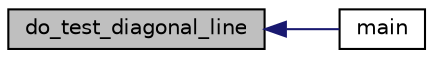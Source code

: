 digraph "do_test_diagonal_line"
{
  edge [fontname="Helvetica",fontsize="10",labelfontname="Helvetica",labelfontsize="10"];
  node [fontname="Helvetica",fontsize="10",shape=record];
  rankdir="LR";
  Node4756 [label="do_test_diagonal_line",height=0.2,width=0.4,color="black", fillcolor="grey75", style="filled", fontcolor="black"];
  Node4756 -> Node4757 [dir="back",color="midnightblue",fontsize="10",style="solid",fontname="Helvetica"];
  Node4757 [label="main",height=0.2,width=0.4,color="black", fillcolor="white", style="filled",URL="$d0/d2f/process_8_c.html#a3c04138a5bfe5d72780bb7e82a18e627"];
}
